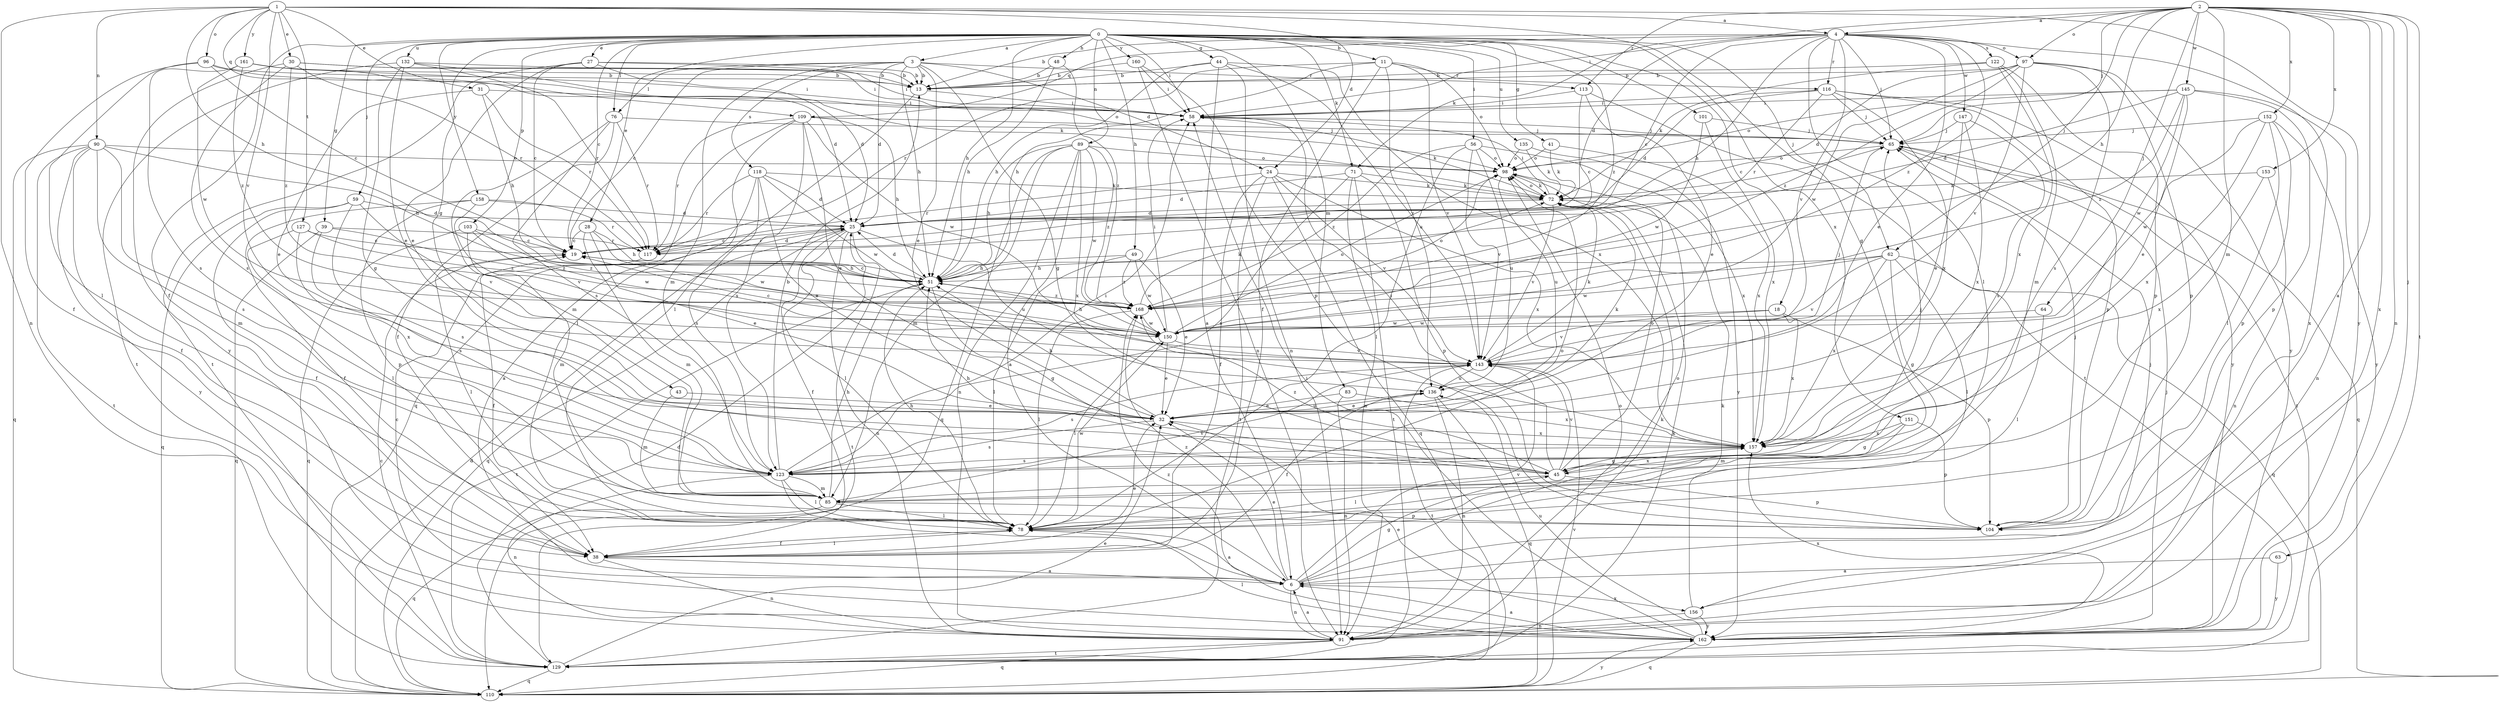 strict digraph  {
0;
1;
2;
3;
4;
6;
11;
13;
18;
19;
24;
25;
27;
28;
30;
31;
32;
38;
39;
41;
43;
44;
45;
48;
49;
51;
56;
58;
59;
62;
63;
64;
65;
71;
72;
76;
78;
83;
85;
89;
90;
91;
96;
97;
98;
101;
103;
104;
109;
110;
113;
116;
117;
118;
122;
123;
127;
129;
132;
135;
136;
143;
145;
147;
150;
151;
152;
153;
156;
157;
158;
160;
161;
162;
168;
0 -> 3  [label=a];
0 -> 11  [label=b];
0 -> 18  [label=c];
0 -> 19  [label=c];
0 -> 27  [label=e];
0 -> 28  [label=e];
0 -> 38  [label=f];
0 -> 39  [label=g];
0 -> 41  [label=g];
0 -> 43  [label=g];
0 -> 44  [label=g];
0 -> 48  [label=h];
0 -> 49  [label=h];
0 -> 51  [label=h];
0 -> 56  [label=i];
0 -> 58  [label=i];
0 -> 59  [label=j];
0 -> 62  [label=j];
0 -> 71  [label=k];
0 -> 76  [label=l];
0 -> 83  [label=m];
0 -> 89  [label=n];
0 -> 101  [label=p];
0 -> 103  [label=p];
0 -> 132  [label=u];
0 -> 135  [label=u];
0 -> 151  [label=x];
0 -> 158  [label=y];
0 -> 160  [label=y];
0 -> 168  [label=z];
1 -> 4  [label=a];
1 -> 24  [label=d];
1 -> 30  [label=e];
1 -> 31  [label=e];
1 -> 45  [label=g];
1 -> 51  [label=h];
1 -> 90  [label=n];
1 -> 91  [label=n];
1 -> 96  [label=o];
1 -> 109  [label=q];
1 -> 127  [label=t];
1 -> 143  [label=v];
1 -> 161  [label=y];
1 -> 162  [label=y];
2 -> 4  [label=a];
2 -> 6  [label=a];
2 -> 51  [label=h];
2 -> 58  [label=i];
2 -> 62  [label=j];
2 -> 63  [label=j];
2 -> 64  [label=j];
2 -> 65  [label=j];
2 -> 85  [label=m];
2 -> 91  [label=n];
2 -> 97  [label=o];
2 -> 113  [label=r];
2 -> 129  [label=t];
2 -> 145  [label=w];
2 -> 152  [label=x];
2 -> 153  [label=x];
2 -> 156  [label=x];
3 -> 13  [label=b];
3 -> 19  [label=c];
3 -> 24  [label=d];
3 -> 25  [label=d];
3 -> 32  [label=e];
3 -> 45  [label=g];
3 -> 51  [label=h];
3 -> 76  [label=l];
3 -> 85  [label=m];
3 -> 113  [label=r];
3 -> 118  [label=s];
4 -> 13  [label=b];
4 -> 19  [label=c];
4 -> 25  [label=d];
4 -> 32  [label=e];
4 -> 51  [label=h];
4 -> 65  [label=j];
4 -> 71  [label=k];
4 -> 78  [label=l];
4 -> 97  [label=o];
4 -> 109  [label=q];
4 -> 116  [label=r];
4 -> 122  [label=s];
4 -> 143  [label=v];
4 -> 147  [label=w];
4 -> 156  [label=x];
4 -> 168  [label=z];
6 -> 19  [label=c];
6 -> 32  [label=e];
6 -> 45  [label=g];
6 -> 65  [label=j];
6 -> 91  [label=n];
6 -> 98  [label=o];
6 -> 143  [label=v];
6 -> 156  [label=x];
6 -> 168  [label=z];
11 -> 38  [label=f];
11 -> 51  [label=h];
11 -> 98  [label=o];
11 -> 116  [label=r];
11 -> 117  [label=r];
11 -> 136  [label=u];
11 -> 143  [label=v];
13 -> 58  [label=i];
13 -> 78  [label=l];
18 -> 104  [label=p];
18 -> 143  [label=v];
18 -> 150  [label=w];
18 -> 157  [label=x];
19 -> 51  [label=h];
19 -> 78  [label=l];
24 -> 38  [label=f];
24 -> 72  [label=k];
24 -> 110  [label=q];
24 -> 117  [label=r];
24 -> 129  [label=t];
24 -> 143  [label=v];
24 -> 157  [label=x];
25 -> 19  [label=c];
25 -> 38  [label=f];
25 -> 78  [label=l];
25 -> 91  [label=n];
25 -> 110  [label=q];
25 -> 117  [label=r];
25 -> 129  [label=t];
25 -> 136  [label=u];
27 -> 13  [label=b];
27 -> 19  [label=c];
27 -> 25  [label=d];
27 -> 32  [label=e];
27 -> 58  [label=i];
27 -> 129  [label=t];
28 -> 19  [label=c];
28 -> 32  [label=e];
28 -> 51  [label=h];
28 -> 85  [label=m];
28 -> 150  [label=w];
30 -> 13  [label=b];
30 -> 58  [label=i];
30 -> 117  [label=r];
30 -> 123  [label=s];
30 -> 162  [label=y];
30 -> 168  [label=z];
31 -> 32  [label=e];
31 -> 51  [label=h];
31 -> 58  [label=i];
31 -> 117  [label=r];
32 -> 51  [label=h];
32 -> 72  [label=k];
32 -> 123  [label=s];
32 -> 136  [label=u];
32 -> 157  [label=x];
38 -> 6  [label=a];
38 -> 32  [label=e];
38 -> 78  [label=l];
38 -> 91  [label=n];
39 -> 110  [label=q];
39 -> 117  [label=r];
39 -> 123  [label=s];
39 -> 168  [label=z];
41 -> 72  [label=k];
41 -> 98  [label=o];
41 -> 157  [label=x];
43 -> 32  [label=e];
43 -> 85  [label=m];
44 -> 6  [label=a];
44 -> 13  [label=b];
44 -> 51  [label=h];
44 -> 91  [label=n];
44 -> 143  [label=v];
44 -> 157  [label=x];
45 -> 51  [label=h];
45 -> 58  [label=i];
45 -> 78  [label=l];
45 -> 98  [label=o];
45 -> 104  [label=p];
45 -> 143  [label=v];
45 -> 157  [label=x];
45 -> 168  [label=z];
48 -> 13  [label=b];
48 -> 51  [label=h];
48 -> 168  [label=z];
49 -> 32  [label=e];
49 -> 51  [label=h];
49 -> 78  [label=l];
49 -> 150  [label=w];
49 -> 168  [label=z];
51 -> 19  [label=c];
51 -> 25  [label=d];
51 -> 45  [label=g];
51 -> 129  [label=t];
51 -> 168  [label=z];
56 -> 78  [label=l];
56 -> 98  [label=o];
56 -> 136  [label=u];
56 -> 143  [label=v];
56 -> 157  [label=x];
56 -> 168  [label=z];
58 -> 65  [label=j];
58 -> 72  [label=k];
59 -> 25  [label=d];
59 -> 38  [label=f];
59 -> 110  [label=q];
59 -> 123  [label=s];
59 -> 143  [label=v];
62 -> 45  [label=g];
62 -> 51  [label=h];
62 -> 78  [label=l];
62 -> 110  [label=q];
62 -> 143  [label=v];
62 -> 150  [label=w];
62 -> 157  [label=x];
63 -> 6  [label=a];
63 -> 162  [label=y];
64 -> 78  [label=l];
64 -> 150  [label=w];
65 -> 98  [label=o];
65 -> 110  [label=q];
65 -> 129  [label=t];
71 -> 25  [label=d];
71 -> 72  [label=k];
71 -> 91  [label=n];
71 -> 104  [label=p];
71 -> 123  [label=s];
71 -> 129  [label=t];
72 -> 25  [label=d];
72 -> 58  [label=i];
72 -> 65  [label=j];
72 -> 98  [label=o];
72 -> 143  [label=v];
76 -> 38  [label=f];
76 -> 65  [label=j];
76 -> 85  [label=m];
76 -> 117  [label=r];
76 -> 123  [label=s];
78 -> 6  [label=a];
78 -> 38  [label=f];
78 -> 51  [label=h];
78 -> 98  [label=o];
78 -> 150  [label=w];
83 -> 32  [label=e];
83 -> 91  [label=n];
83 -> 157  [label=x];
85 -> 51  [label=h];
85 -> 78  [label=l];
85 -> 104  [label=p];
85 -> 110  [label=q];
85 -> 143  [label=v];
89 -> 6  [label=a];
89 -> 51  [label=h];
89 -> 85  [label=m];
89 -> 91  [label=n];
89 -> 98  [label=o];
89 -> 110  [label=q];
89 -> 150  [label=w];
89 -> 157  [label=x];
89 -> 168  [label=z];
90 -> 38  [label=f];
90 -> 51  [label=h];
90 -> 85  [label=m];
90 -> 98  [label=o];
90 -> 110  [label=q];
90 -> 123  [label=s];
90 -> 129  [label=t];
90 -> 162  [label=y];
91 -> 6  [label=a];
91 -> 72  [label=k];
91 -> 98  [label=o];
91 -> 110  [label=q];
91 -> 129  [label=t];
96 -> 13  [label=b];
96 -> 19  [label=c];
96 -> 38  [label=f];
96 -> 72  [label=k];
96 -> 78  [label=l];
97 -> 13  [label=b];
97 -> 25  [label=d];
97 -> 104  [label=p];
97 -> 123  [label=s];
97 -> 143  [label=v];
97 -> 150  [label=w];
97 -> 162  [label=y];
97 -> 168  [label=z];
98 -> 72  [label=k];
98 -> 136  [label=u];
101 -> 65  [label=j];
101 -> 150  [label=w];
101 -> 157  [label=x];
103 -> 19  [label=c];
103 -> 85  [label=m];
103 -> 110  [label=q];
103 -> 150  [label=w];
103 -> 168  [label=z];
104 -> 65  [label=j];
109 -> 32  [label=e];
109 -> 51  [label=h];
109 -> 65  [label=j];
109 -> 78  [label=l];
109 -> 110  [label=q];
109 -> 117  [label=r];
109 -> 123  [label=s];
109 -> 150  [label=w];
110 -> 25  [label=d];
110 -> 143  [label=v];
110 -> 162  [label=y];
113 -> 19  [label=c];
113 -> 32  [label=e];
113 -> 58  [label=i];
113 -> 129  [label=t];
116 -> 25  [label=d];
116 -> 58  [label=i];
116 -> 65  [label=j];
116 -> 104  [label=p];
116 -> 117  [label=r];
116 -> 157  [label=x];
116 -> 162  [label=y];
117 -> 25  [label=d];
117 -> 38  [label=f];
118 -> 6  [label=a];
118 -> 25  [label=d];
118 -> 32  [label=e];
118 -> 72  [label=k];
118 -> 117  [label=r];
118 -> 123  [label=s];
118 -> 150  [label=w];
122 -> 13  [label=b];
122 -> 72  [label=k];
122 -> 85  [label=m];
122 -> 104  [label=p];
122 -> 157  [label=x];
123 -> 6  [label=a];
123 -> 13  [label=b];
123 -> 58  [label=i];
123 -> 65  [label=j];
123 -> 78  [label=l];
123 -> 85  [label=m];
123 -> 91  [label=n];
127 -> 19  [label=c];
127 -> 78  [label=l];
127 -> 157  [label=x];
127 -> 168  [label=z];
129 -> 19  [label=c];
129 -> 25  [label=d];
129 -> 32  [label=e];
129 -> 72  [label=k];
129 -> 110  [label=q];
132 -> 13  [label=b];
132 -> 25  [label=d];
132 -> 32  [label=e];
132 -> 45  [label=g];
132 -> 117  [label=r];
132 -> 129  [label=t];
135 -> 72  [label=k];
135 -> 98  [label=o];
135 -> 162  [label=y];
136 -> 32  [label=e];
136 -> 38  [label=f];
136 -> 91  [label=n];
136 -> 110  [label=q];
143 -> 65  [label=j];
143 -> 72  [label=k];
143 -> 123  [label=s];
143 -> 129  [label=t];
143 -> 136  [label=u];
145 -> 25  [label=d];
145 -> 32  [label=e];
145 -> 58  [label=i];
145 -> 98  [label=o];
145 -> 104  [label=p];
145 -> 150  [label=w];
145 -> 162  [label=y];
145 -> 168  [label=z];
147 -> 32  [label=e];
147 -> 65  [label=j];
147 -> 123  [label=s];
147 -> 157  [label=x];
150 -> 19  [label=c];
150 -> 32  [label=e];
150 -> 51  [label=h];
150 -> 58  [label=i];
150 -> 78  [label=l];
150 -> 98  [label=o];
150 -> 143  [label=v];
151 -> 45  [label=g];
151 -> 85  [label=m];
151 -> 104  [label=p];
151 -> 157  [label=x];
152 -> 65  [label=j];
152 -> 78  [label=l];
152 -> 91  [label=n];
152 -> 104  [label=p];
152 -> 150  [label=w];
152 -> 157  [label=x];
153 -> 72  [label=k];
153 -> 91  [label=n];
153 -> 157  [label=x];
156 -> 72  [label=k];
156 -> 91  [label=n];
156 -> 162  [label=y];
157 -> 45  [label=g];
157 -> 123  [label=s];
158 -> 25  [label=d];
158 -> 38  [label=f];
158 -> 104  [label=p];
158 -> 117  [label=r];
158 -> 143  [label=v];
160 -> 13  [label=b];
160 -> 58  [label=i];
160 -> 91  [label=n];
160 -> 104  [label=p];
161 -> 13  [label=b];
161 -> 58  [label=i];
161 -> 98  [label=o];
161 -> 123  [label=s];
161 -> 150  [label=w];
161 -> 168  [label=z];
162 -> 6  [label=a];
162 -> 32  [label=e];
162 -> 58  [label=i];
162 -> 65  [label=j];
162 -> 78  [label=l];
162 -> 110  [label=q];
162 -> 136  [label=u];
162 -> 157  [label=x];
162 -> 168  [label=z];
168 -> 72  [label=k];
168 -> 78  [label=l];
168 -> 98  [label=o];
168 -> 150  [label=w];
}
